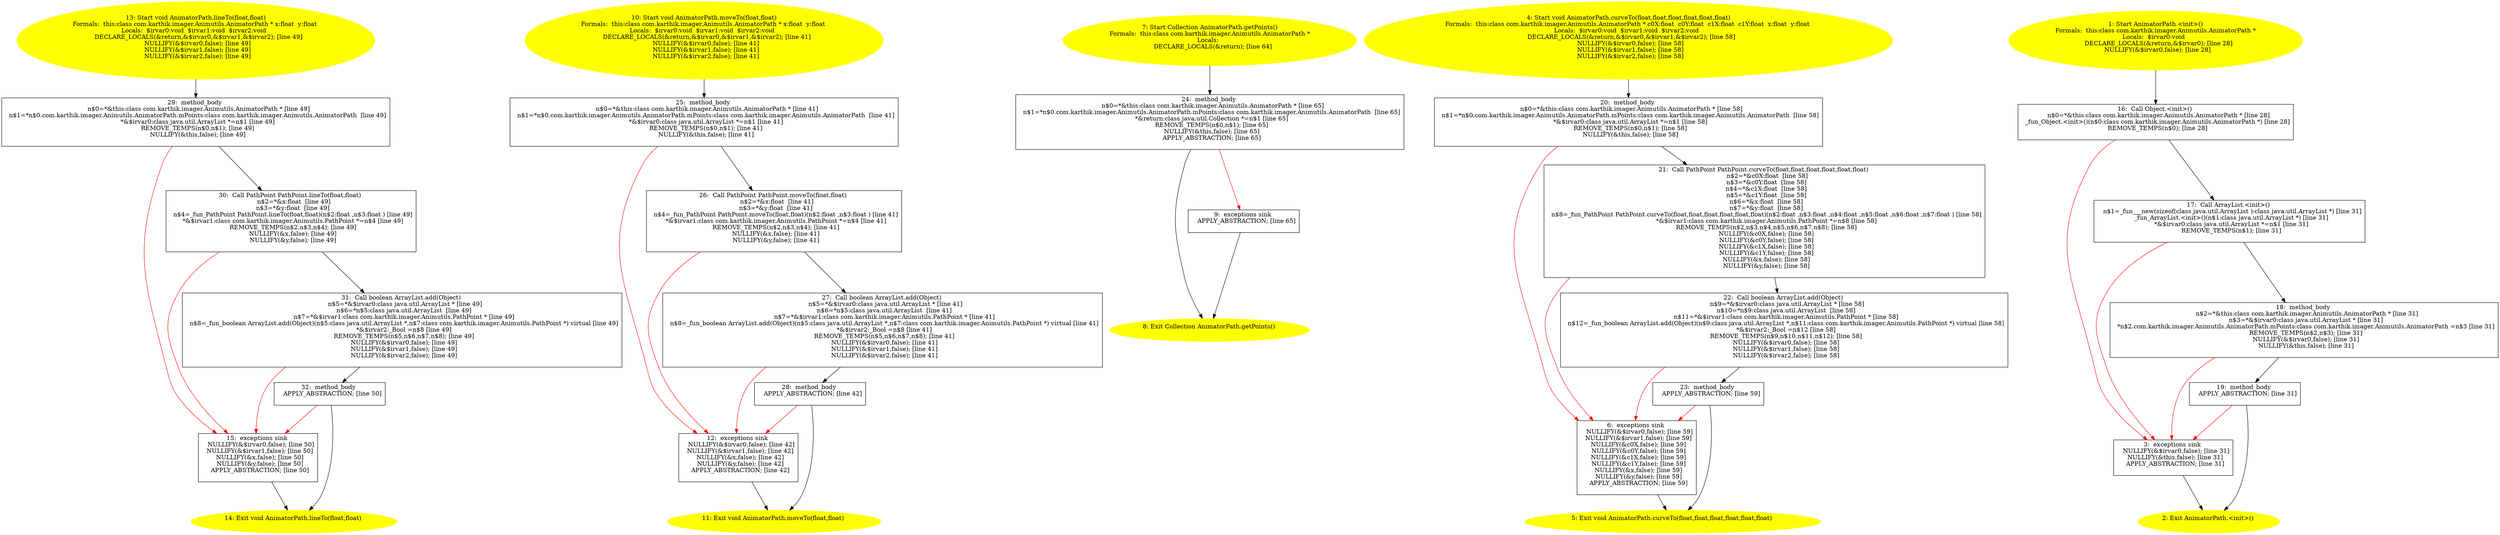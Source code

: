 digraph iCFG {
32 [label="32:  method_body \n   APPLY_ABSTRACTION; [line 50]\n " shape="box"]
	

	 32 -> 14 ;
	 32 -> 15 [color="red" ];
31 [label="31:  Call boolean ArrayList.add(Object) \n   n$5=*&$irvar0:class java.util.ArrayList * [line 49]\n  n$6=*n$5:class java.util.ArrayList  [line 49]\n  n$7=*&$irvar1:class com.karthik.imager.Animutils.PathPoint * [line 49]\n  n$8=_fun_boolean ArrayList.add(Object)(n$5:class java.util.ArrayList *,n$7:class com.karthik.imager.Animutils.PathPoint *) virtual [line 49]\n  *&$irvar2:_Bool =n$8 [line 49]\n  REMOVE_TEMPS(n$5,n$6,n$7,n$8); [line 49]\n  NULLIFY(&$irvar0,false); [line 49]\n  NULLIFY(&$irvar1,false); [line 49]\n  NULLIFY(&$irvar2,false); [line 49]\n " shape="box"]
	

	 31 -> 32 ;
	 31 -> 15 [color="red" ];
30 [label="30:  Call PathPoint PathPoint.lineTo(float,float) \n   n$2=*&x:float  [line 49]\n  n$3=*&y:float  [line 49]\n  n$4=_fun_PathPoint PathPoint.lineTo(float,float)(n$2:float ,n$3:float ) [line 49]\n  *&$irvar1:class com.karthik.imager.Animutils.PathPoint *=n$4 [line 49]\n  REMOVE_TEMPS(n$2,n$3,n$4); [line 49]\n  NULLIFY(&x,false); [line 49]\n  NULLIFY(&y,false); [line 49]\n " shape="box"]
	

	 30 -> 31 ;
	 30 -> 15 [color="red" ];
29 [label="29:  method_body \n   n$0=*&this:class com.karthik.imager.Animutils.AnimatorPath * [line 49]\n  n$1=*n$0.com.karthik.imager.Animutils.AnimatorPath.mPoints:class com.karthik.imager.Animutils.AnimatorPath  [line 49]\n  *&$irvar0:class java.util.ArrayList *=n$1 [line 49]\n  REMOVE_TEMPS(n$0,n$1); [line 49]\n  NULLIFY(&this,false); [line 49]\n " shape="box"]
	

	 29 -> 30 ;
	 29 -> 15 [color="red" ];
28 [label="28:  method_body \n   APPLY_ABSTRACTION; [line 42]\n " shape="box"]
	

	 28 -> 11 ;
	 28 -> 12 [color="red" ];
27 [label="27:  Call boolean ArrayList.add(Object) \n   n$5=*&$irvar0:class java.util.ArrayList * [line 41]\n  n$6=*n$5:class java.util.ArrayList  [line 41]\n  n$7=*&$irvar1:class com.karthik.imager.Animutils.PathPoint * [line 41]\n  n$8=_fun_boolean ArrayList.add(Object)(n$5:class java.util.ArrayList *,n$7:class com.karthik.imager.Animutils.PathPoint *) virtual [line 41]\n  *&$irvar2:_Bool =n$8 [line 41]\n  REMOVE_TEMPS(n$5,n$6,n$7,n$8); [line 41]\n  NULLIFY(&$irvar0,false); [line 41]\n  NULLIFY(&$irvar1,false); [line 41]\n  NULLIFY(&$irvar2,false); [line 41]\n " shape="box"]
	

	 27 -> 28 ;
	 27 -> 12 [color="red" ];
26 [label="26:  Call PathPoint PathPoint.moveTo(float,float) \n   n$2=*&x:float  [line 41]\n  n$3=*&y:float  [line 41]\n  n$4=_fun_PathPoint PathPoint.moveTo(float,float)(n$2:float ,n$3:float ) [line 41]\n  *&$irvar1:class com.karthik.imager.Animutils.PathPoint *=n$4 [line 41]\n  REMOVE_TEMPS(n$2,n$3,n$4); [line 41]\n  NULLIFY(&x,false); [line 41]\n  NULLIFY(&y,false); [line 41]\n " shape="box"]
	

	 26 -> 27 ;
	 26 -> 12 [color="red" ];
25 [label="25:  method_body \n   n$0=*&this:class com.karthik.imager.Animutils.AnimatorPath * [line 41]\n  n$1=*n$0.com.karthik.imager.Animutils.AnimatorPath.mPoints:class com.karthik.imager.Animutils.AnimatorPath  [line 41]\n  *&$irvar0:class java.util.ArrayList *=n$1 [line 41]\n  REMOVE_TEMPS(n$0,n$1); [line 41]\n  NULLIFY(&this,false); [line 41]\n " shape="box"]
	

	 25 -> 26 ;
	 25 -> 12 [color="red" ];
24 [label="24:  method_body \n   n$0=*&this:class com.karthik.imager.Animutils.AnimatorPath * [line 65]\n  n$1=*n$0.com.karthik.imager.Animutils.AnimatorPath.mPoints:class com.karthik.imager.Animutils.AnimatorPath  [line 65]\n  *&return:class java.util.Collection *=n$1 [line 65]\n  REMOVE_TEMPS(n$0,n$1); [line 65]\n  NULLIFY(&this,false); [line 65]\n  APPLY_ABSTRACTION; [line 65]\n " shape="box"]
	

	 24 -> 8 ;
	 24 -> 9 [color="red" ];
23 [label="23:  method_body \n   APPLY_ABSTRACTION; [line 59]\n " shape="box"]
	

	 23 -> 5 ;
	 23 -> 6 [color="red" ];
22 [label="22:  Call boolean ArrayList.add(Object) \n   n$9=*&$irvar0:class java.util.ArrayList * [line 58]\n  n$10=*n$9:class java.util.ArrayList  [line 58]\n  n$11=*&$irvar1:class com.karthik.imager.Animutils.PathPoint * [line 58]\n  n$12=_fun_boolean ArrayList.add(Object)(n$9:class java.util.ArrayList *,n$11:class com.karthik.imager.Animutils.PathPoint *) virtual [line 58]\n  *&$irvar2:_Bool =n$12 [line 58]\n  REMOVE_TEMPS(n$9,n$10,n$11,n$12); [line 58]\n  NULLIFY(&$irvar0,false); [line 58]\n  NULLIFY(&$irvar1,false); [line 58]\n  NULLIFY(&$irvar2,false); [line 58]\n " shape="box"]
	

	 22 -> 23 ;
	 22 -> 6 [color="red" ];
21 [label="21:  Call PathPoint PathPoint.curveTo(float,float,float,float,float,float) \n   n$2=*&c0X:float  [line 58]\n  n$3=*&c0Y:float  [line 58]\n  n$4=*&c1X:float  [line 58]\n  n$5=*&c1Y:float  [line 58]\n  n$6=*&x:float  [line 58]\n  n$7=*&y:float  [line 58]\n  n$8=_fun_PathPoint PathPoint.curveTo(float,float,float,float,float,float)(n$2:float ,n$3:float ,n$4:float ,n$5:float ,n$6:float ,n$7:float ) [line 58]\n  *&$irvar1:class com.karthik.imager.Animutils.PathPoint *=n$8 [line 58]\n  REMOVE_TEMPS(n$2,n$3,n$4,n$5,n$6,n$7,n$8); [line 58]\n  NULLIFY(&c0X,false); [line 58]\n  NULLIFY(&c0Y,false); [line 58]\n  NULLIFY(&c1X,false); [line 58]\n  NULLIFY(&c1Y,false); [line 58]\n  NULLIFY(&x,false); [line 58]\n  NULLIFY(&y,false); [line 58]\n " shape="box"]
	

	 21 -> 22 ;
	 21 -> 6 [color="red" ];
20 [label="20:  method_body \n   n$0=*&this:class com.karthik.imager.Animutils.AnimatorPath * [line 58]\n  n$1=*n$0.com.karthik.imager.Animutils.AnimatorPath.mPoints:class com.karthik.imager.Animutils.AnimatorPath  [line 58]\n  *&$irvar0:class java.util.ArrayList *=n$1 [line 58]\n  REMOVE_TEMPS(n$0,n$1); [line 58]\n  NULLIFY(&this,false); [line 58]\n " shape="box"]
	

	 20 -> 21 ;
	 20 -> 6 [color="red" ];
19 [label="19:  method_body \n   APPLY_ABSTRACTION; [line 31]\n " shape="box"]
	

	 19 -> 2 ;
	 19 -> 3 [color="red" ];
18 [label="18:  method_body \n   n$2=*&this:class com.karthik.imager.Animutils.AnimatorPath * [line 31]\n  n$3=*&$irvar0:class java.util.ArrayList * [line 31]\n  *n$2.com.karthik.imager.Animutils.AnimatorPath.mPoints:class com.karthik.imager.Animutils.AnimatorPath =n$3 [line 31]\n  REMOVE_TEMPS(n$2,n$3); [line 31]\n  NULLIFY(&$irvar0,false); [line 31]\n  NULLIFY(&this,false); [line 31]\n " shape="box"]
	

	 18 -> 19 ;
	 18 -> 3 [color="red" ];
17 [label="17:  Call ArrayList.<init>() \n   n$1=_fun___new(sizeof(class java.util.ArrayList ):class java.util.ArrayList *) [line 31]\n  _fun_ArrayList.<init>()(n$1:class java.util.ArrayList *) [line 31]\n  *&$irvar0:class java.util.ArrayList *=n$1 [line 31]\n  REMOVE_TEMPS(n$1); [line 31]\n " shape="box"]
	

	 17 -> 18 ;
	 17 -> 3 [color="red" ];
16 [label="16:  Call Object.<init>() \n   n$0=*&this:class com.karthik.imager.Animutils.AnimatorPath * [line 28]\n  _fun_Object.<init>()(n$0:class com.karthik.imager.Animutils.AnimatorPath *) [line 28]\n  REMOVE_TEMPS(n$0); [line 28]\n " shape="box"]
	

	 16 -> 17 ;
	 16 -> 3 [color="red" ];
15 [label="15:  exceptions sink \n   NULLIFY(&$irvar0,false); [line 50]\n  NULLIFY(&$irvar1,false); [line 50]\n  NULLIFY(&x,false); [line 50]\n  NULLIFY(&y,false); [line 50]\n  APPLY_ABSTRACTION; [line 50]\n " shape="box"]
	

	 15 -> 14 ;
14 [label="14: Exit void AnimatorPath.lineTo(float,float) \n  " color=yellow style=filled]
	

13 [label="13: Start void AnimatorPath.lineTo(float,float)\nFormals:  this:class com.karthik.imager.Animutils.AnimatorPath * x:float  y:float \nLocals:  $irvar0:void  $irvar1:void  $irvar2:void  \n   DECLARE_LOCALS(&return,&$irvar0,&$irvar1,&$irvar2); [line 49]\n  NULLIFY(&$irvar0,false); [line 49]\n  NULLIFY(&$irvar1,false); [line 49]\n  NULLIFY(&$irvar2,false); [line 49]\n " color=yellow style=filled]
	

	 13 -> 29 ;
12 [label="12:  exceptions sink \n   NULLIFY(&$irvar0,false); [line 42]\n  NULLIFY(&$irvar1,false); [line 42]\n  NULLIFY(&x,false); [line 42]\n  NULLIFY(&y,false); [line 42]\n  APPLY_ABSTRACTION; [line 42]\n " shape="box"]
	

	 12 -> 11 ;
11 [label="11: Exit void AnimatorPath.moveTo(float,float) \n  " color=yellow style=filled]
	

10 [label="10: Start void AnimatorPath.moveTo(float,float)\nFormals:  this:class com.karthik.imager.Animutils.AnimatorPath * x:float  y:float \nLocals:  $irvar0:void  $irvar1:void  $irvar2:void  \n   DECLARE_LOCALS(&return,&$irvar0,&$irvar1,&$irvar2); [line 41]\n  NULLIFY(&$irvar0,false); [line 41]\n  NULLIFY(&$irvar1,false); [line 41]\n  NULLIFY(&$irvar2,false); [line 41]\n " color=yellow style=filled]
	

	 10 -> 25 ;
9 [label="9:  exceptions sink \n   APPLY_ABSTRACTION; [line 65]\n " shape="box"]
	

	 9 -> 8 ;
8 [label="8: Exit Collection AnimatorPath.getPoints() \n  " color=yellow style=filled]
	

7 [label="7: Start Collection AnimatorPath.getPoints()\nFormals:  this:class com.karthik.imager.Animutils.AnimatorPath *\nLocals:  \n   DECLARE_LOCALS(&return); [line 64]\n " color=yellow style=filled]
	

	 7 -> 24 ;
6 [label="6:  exceptions sink \n   NULLIFY(&$irvar0,false); [line 59]\n  NULLIFY(&$irvar1,false); [line 59]\n  NULLIFY(&c0X,false); [line 59]\n  NULLIFY(&c0Y,false); [line 59]\n  NULLIFY(&c1X,false); [line 59]\n  NULLIFY(&c1Y,false); [line 59]\n  NULLIFY(&x,false); [line 59]\n  NULLIFY(&y,false); [line 59]\n  APPLY_ABSTRACTION; [line 59]\n " shape="box"]
	

	 6 -> 5 ;
5 [label="5: Exit void AnimatorPath.curveTo(float,float,float,float,float,float) \n  " color=yellow style=filled]
	

4 [label="4: Start void AnimatorPath.curveTo(float,float,float,float,float,float)\nFormals:  this:class com.karthik.imager.Animutils.AnimatorPath * c0X:float  c0Y:float  c1X:float  c1Y:float  x:float  y:float \nLocals:  $irvar0:void  $irvar1:void  $irvar2:void  \n   DECLARE_LOCALS(&return,&$irvar0,&$irvar1,&$irvar2); [line 58]\n  NULLIFY(&$irvar0,false); [line 58]\n  NULLIFY(&$irvar1,false); [line 58]\n  NULLIFY(&$irvar2,false); [line 58]\n " color=yellow style=filled]
	

	 4 -> 20 ;
3 [label="3:  exceptions sink \n   NULLIFY(&$irvar0,false); [line 31]\n  NULLIFY(&this,false); [line 31]\n  APPLY_ABSTRACTION; [line 31]\n " shape="box"]
	

	 3 -> 2 ;
2 [label="2: Exit AnimatorPath.<init>() \n  " color=yellow style=filled]
	

1 [label="1: Start AnimatorPath.<init>()\nFormals:  this:class com.karthik.imager.Animutils.AnimatorPath *\nLocals:  $irvar0:void  \n   DECLARE_LOCALS(&return,&$irvar0); [line 28]\n  NULLIFY(&$irvar0,false); [line 28]\n " color=yellow style=filled]
	

	 1 -> 16 ;
}
